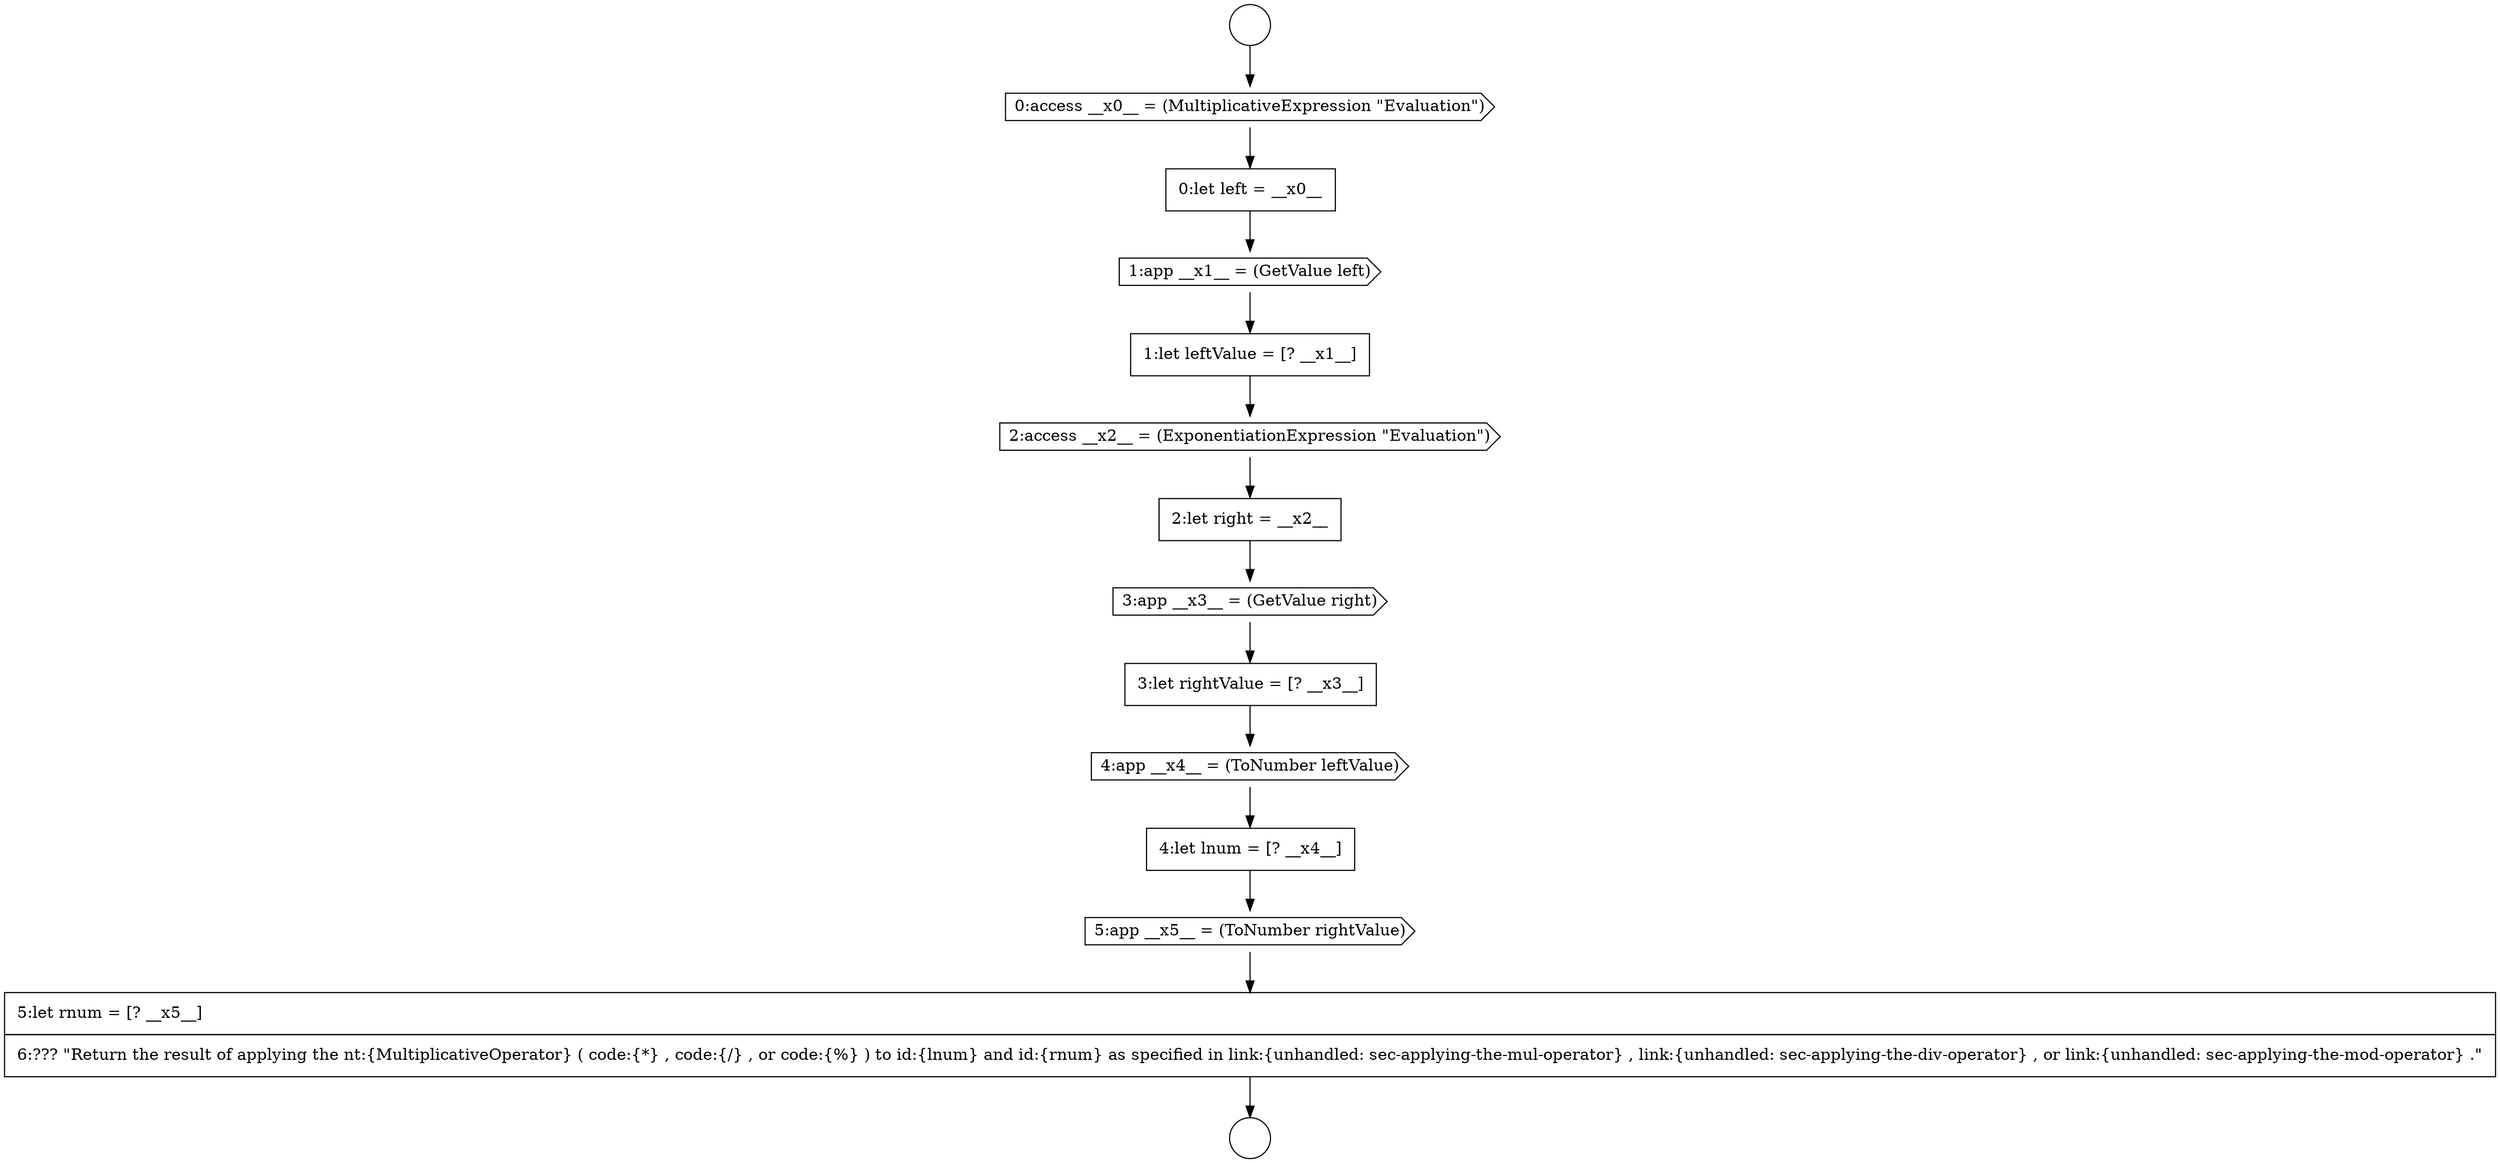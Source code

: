 digraph {
  node4347 [shape=circle label=" " color="black" fillcolor="white" style=filled]
  node4352 [shape=cds, label=<<font color="black">2:access __x2__ = (ExponentiationExpression &quot;Evaluation&quot;)</font>> color="black" fillcolor="white" style=filled]
  node4355 [shape=none, margin=0, label=<<font color="black">
    <table border="0" cellborder="1" cellspacing="0" cellpadding="10">
      <tr><td align="left">3:let rightValue = [? __x3__]</td></tr>
    </table>
  </font>> color="black" fillcolor="white" style=filled]
  node4350 [shape=cds, label=<<font color="black">1:app __x1__ = (GetValue left)</font>> color="black" fillcolor="white" style=filled]
  node4348 [shape=cds, label=<<font color="black">0:access __x0__ = (MultiplicativeExpression &quot;Evaluation&quot;)</font>> color="black" fillcolor="white" style=filled]
  node4349 [shape=none, margin=0, label=<<font color="black">
    <table border="0" cellborder="1" cellspacing="0" cellpadding="10">
      <tr><td align="left">0:let left = __x0__</td></tr>
    </table>
  </font>> color="black" fillcolor="white" style=filled]
  node4353 [shape=none, margin=0, label=<<font color="black">
    <table border="0" cellborder="1" cellspacing="0" cellpadding="10">
      <tr><td align="left">2:let right = __x2__</td></tr>
    </table>
  </font>> color="black" fillcolor="white" style=filled]
  node4358 [shape=cds, label=<<font color="black">5:app __x5__ = (ToNumber rightValue)</font>> color="black" fillcolor="white" style=filled]
  node4354 [shape=cds, label=<<font color="black">3:app __x3__ = (GetValue right)</font>> color="black" fillcolor="white" style=filled]
  node4359 [shape=none, margin=0, label=<<font color="black">
    <table border="0" cellborder="1" cellspacing="0" cellpadding="10">
      <tr><td align="left">5:let rnum = [? __x5__]</td></tr>
      <tr><td align="left">6:??? &quot;Return the result of applying the nt:{MultiplicativeOperator} ( code:{*} , code:{/} , or code:{%} ) to id:{lnum} and id:{rnum} as specified in link:{unhandled: sec-applying-the-mul-operator} , link:{unhandled: sec-applying-the-div-operator} , or link:{unhandled: sec-applying-the-mod-operator} .&quot;</td></tr>
    </table>
  </font>> color="black" fillcolor="white" style=filled]
  node4346 [shape=circle label=" " color="black" fillcolor="white" style=filled]
  node4351 [shape=none, margin=0, label=<<font color="black">
    <table border="0" cellborder="1" cellspacing="0" cellpadding="10">
      <tr><td align="left">1:let leftValue = [? __x1__]</td></tr>
    </table>
  </font>> color="black" fillcolor="white" style=filled]
  node4356 [shape=cds, label=<<font color="black">4:app __x4__ = (ToNumber leftValue)</font>> color="black" fillcolor="white" style=filled]
  node4357 [shape=none, margin=0, label=<<font color="black">
    <table border="0" cellborder="1" cellspacing="0" cellpadding="10">
      <tr><td align="left">4:let lnum = [? __x4__]</td></tr>
    </table>
  </font>> color="black" fillcolor="white" style=filled]
  node4348 -> node4349 [ color="black"]
  node4359 -> node4347 [ color="black"]
  node4352 -> node4353 [ color="black"]
  node4358 -> node4359 [ color="black"]
  node4350 -> node4351 [ color="black"]
  node4351 -> node4352 [ color="black"]
  node4356 -> node4357 [ color="black"]
  node4357 -> node4358 [ color="black"]
  node4346 -> node4348 [ color="black"]
  node4349 -> node4350 [ color="black"]
  node4355 -> node4356 [ color="black"]
  node4354 -> node4355 [ color="black"]
  node4353 -> node4354 [ color="black"]
}
